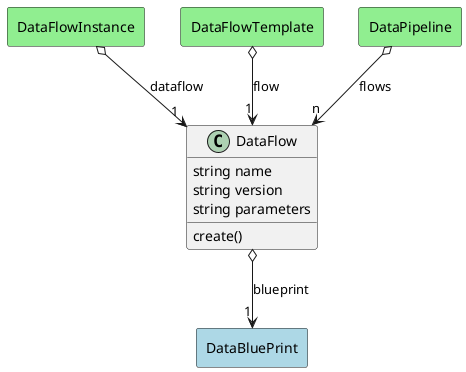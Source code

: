 @startuml

class "DataFlow" as Model {
 string name
 string version
 string parameters

 create()
 
}

rectangle "DataBluePrint" as DataBluePrint #lightblue {
}

Model o--> "1" DataBluePrint : blueprint




    rectangle "DataFlowInstance" as DataFlowInstance #lightgreen {
    }
    
        DataFlowInstance   o--> "1" Model : "dataflow"
    
    rectangle "DataFlowTemplate" as DataFlowTemplate #lightgreen {
    }
    
        DataFlowTemplate   o--> "1" Model : "flow"
    
    rectangle "DataPipeline" as DataPipeline #lightgreen {
    }
    
        DataPipeline   o--> "n" Model : "flows"
    

@enduml
